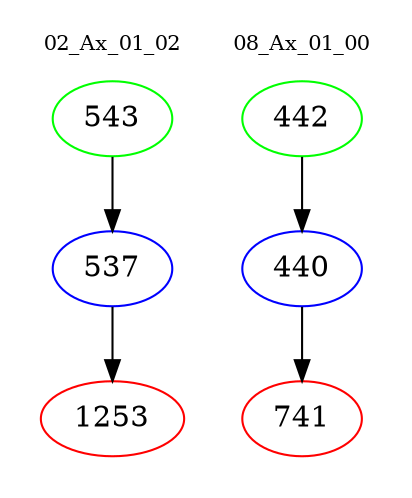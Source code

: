 digraph{
subgraph cluster_0 {
color = white
label = "02_Ax_01_02";
fontsize=10;
T0_543 [label="543", color="green"]
T0_543 -> T0_537 [color="black"]
T0_537 [label="537", color="blue"]
T0_537 -> T0_1253 [color="black"]
T0_1253 [label="1253", color="red"]
}
subgraph cluster_1 {
color = white
label = "08_Ax_01_00";
fontsize=10;
T1_442 [label="442", color="green"]
T1_442 -> T1_440 [color="black"]
T1_440 [label="440", color="blue"]
T1_440 -> T1_741 [color="black"]
T1_741 [label="741", color="red"]
}
}
